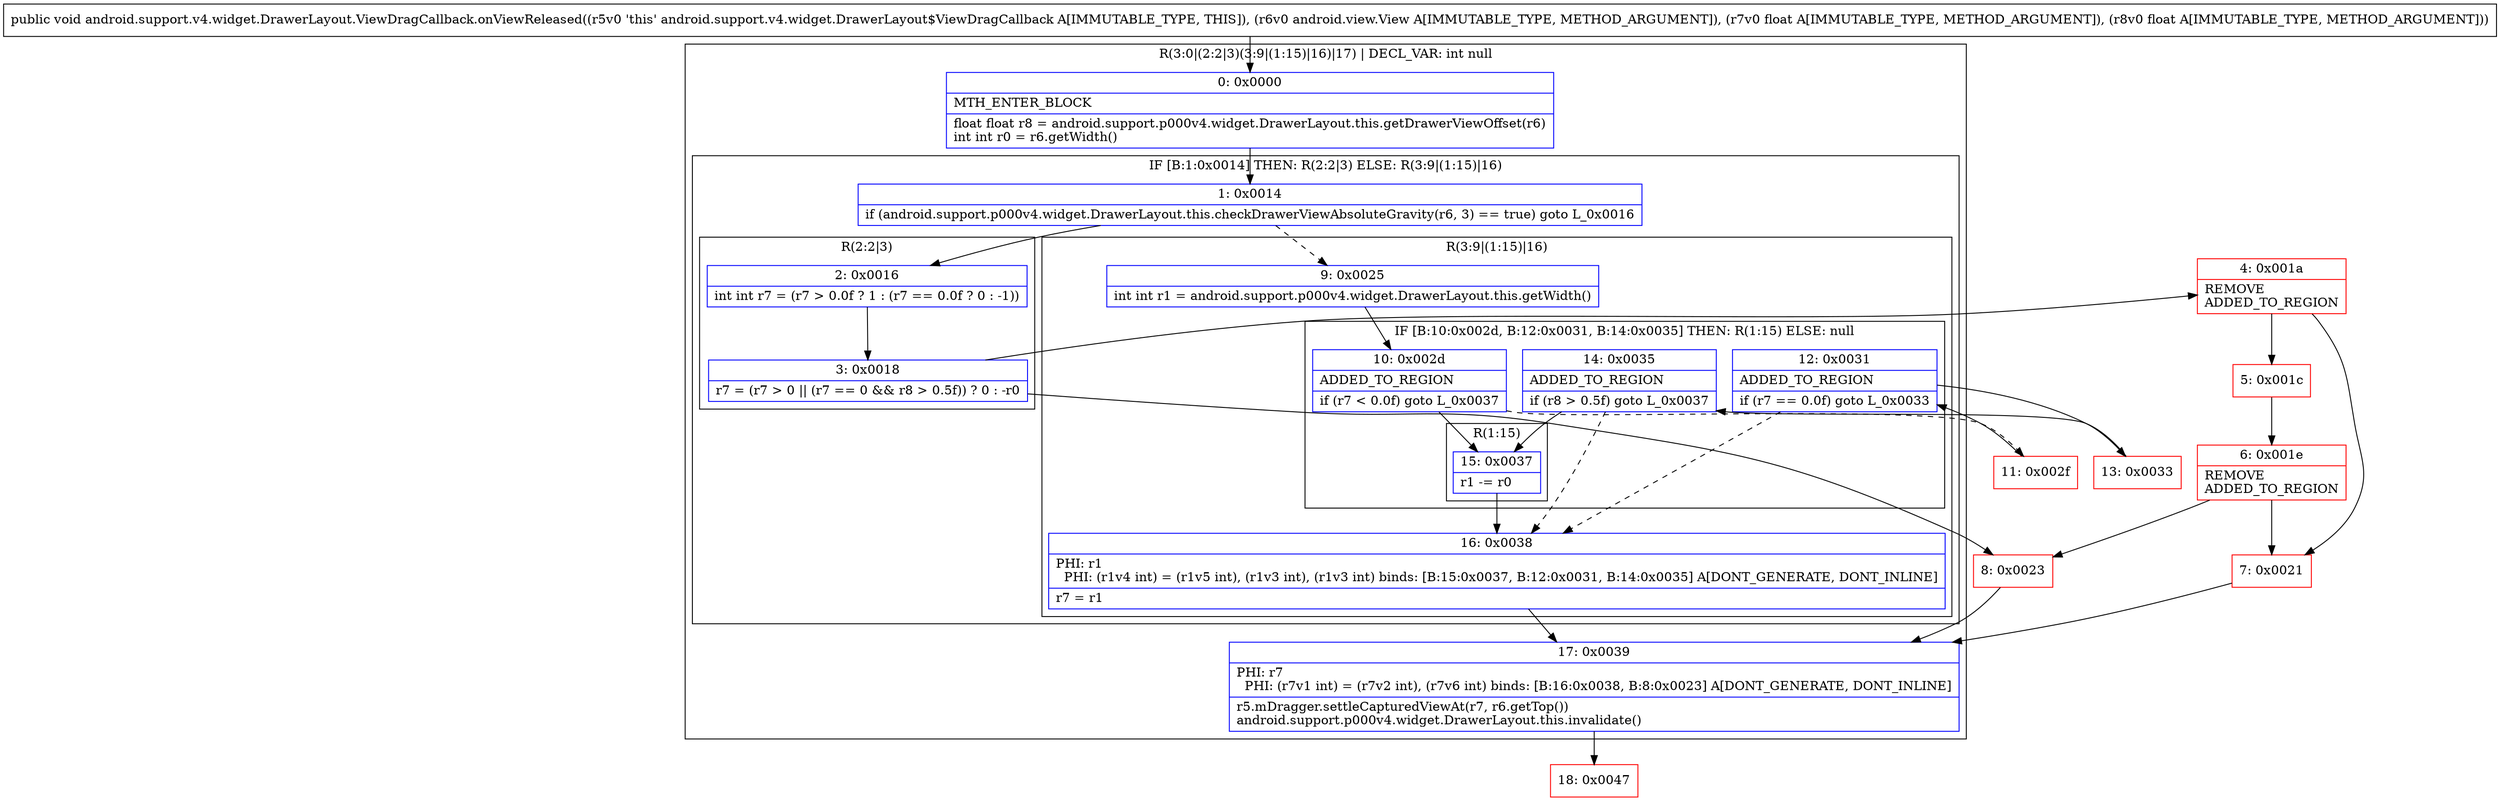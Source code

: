 digraph "CFG forandroid.support.v4.widget.DrawerLayout.ViewDragCallback.onViewReleased(Landroid\/view\/View;FF)V" {
subgraph cluster_Region_1326986066 {
label = "R(3:0|(2:2|3)(3:9|(1:15)|16)|17) | DECL_VAR: int null\l";
node [shape=record,color=blue];
Node_0 [shape=record,label="{0\:\ 0x0000|MTH_ENTER_BLOCK\l|float float r8 = android.support.p000v4.widget.DrawerLayout.this.getDrawerViewOffset(r6)\lint int r0 = r6.getWidth()\l}"];
subgraph cluster_IfRegion_959448595 {
label = "IF [B:1:0x0014] THEN: R(2:2|3) ELSE: R(3:9|(1:15)|16)";
node [shape=record,color=blue];
Node_1 [shape=record,label="{1\:\ 0x0014|if (android.support.p000v4.widget.DrawerLayout.this.checkDrawerViewAbsoluteGravity(r6, 3) == true) goto L_0x0016\l}"];
subgraph cluster_Region_1595797754 {
label = "R(2:2|3)";
node [shape=record,color=blue];
Node_2 [shape=record,label="{2\:\ 0x0016|int int r7 = (r7 \> 0.0f ? 1 : (r7 == 0.0f ? 0 : \-1))\l}"];
Node_3 [shape=record,label="{3\:\ 0x0018|r7 = (r7 \> 0 \|\| (r7 == 0 && r8 \> 0.5f)) ? 0 : \-r0\l}"];
}
subgraph cluster_Region_1947615838 {
label = "R(3:9|(1:15)|16)";
node [shape=record,color=blue];
Node_9 [shape=record,label="{9\:\ 0x0025|int int r1 = android.support.p000v4.widget.DrawerLayout.this.getWidth()\l}"];
subgraph cluster_IfRegion_1813016606 {
label = "IF [B:10:0x002d, B:12:0x0031, B:14:0x0035] THEN: R(1:15) ELSE: null";
node [shape=record,color=blue];
Node_10 [shape=record,label="{10\:\ 0x002d|ADDED_TO_REGION\l|if (r7 \< 0.0f) goto L_0x0037\l}"];
Node_12 [shape=record,label="{12\:\ 0x0031|ADDED_TO_REGION\l|if (r7 == 0.0f) goto L_0x0033\l}"];
Node_14 [shape=record,label="{14\:\ 0x0035|ADDED_TO_REGION\l|if (r8 \> 0.5f) goto L_0x0037\l}"];
subgraph cluster_Region_2056944892 {
label = "R(1:15)";
node [shape=record,color=blue];
Node_15 [shape=record,label="{15\:\ 0x0037|r1 \-= r0\l}"];
}
}
Node_16 [shape=record,label="{16\:\ 0x0038|PHI: r1 \l  PHI: (r1v4 int) = (r1v5 int), (r1v3 int), (r1v3 int) binds: [B:15:0x0037, B:12:0x0031, B:14:0x0035] A[DONT_GENERATE, DONT_INLINE]\l|r7 = r1\l}"];
}
}
Node_17 [shape=record,label="{17\:\ 0x0039|PHI: r7 \l  PHI: (r7v1 int) = (r7v2 int), (r7v6 int) binds: [B:16:0x0038, B:8:0x0023] A[DONT_GENERATE, DONT_INLINE]\l|r5.mDragger.settleCapturedViewAt(r7, r6.getTop())\landroid.support.p000v4.widget.DrawerLayout.this.invalidate()\l}"];
}
Node_4 [shape=record,color=red,label="{4\:\ 0x001a|REMOVE\lADDED_TO_REGION\l}"];
Node_5 [shape=record,color=red,label="{5\:\ 0x001c}"];
Node_6 [shape=record,color=red,label="{6\:\ 0x001e|REMOVE\lADDED_TO_REGION\l}"];
Node_7 [shape=record,color=red,label="{7\:\ 0x0021}"];
Node_8 [shape=record,color=red,label="{8\:\ 0x0023}"];
Node_11 [shape=record,color=red,label="{11\:\ 0x002f}"];
Node_13 [shape=record,color=red,label="{13\:\ 0x0033}"];
Node_18 [shape=record,color=red,label="{18\:\ 0x0047}"];
MethodNode[shape=record,label="{public void android.support.v4.widget.DrawerLayout.ViewDragCallback.onViewReleased((r5v0 'this' android.support.v4.widget.DrawerLayout$ViewDragCallback A[IMMUTABLE_TYPE, THIS]), (r6v0 android.view.View A[IMMUTABLE_TYPE, METHOD_ARGUMENT]), (r7v0 float A[IMMUTABLE_TYPE, METHOD_ARGUMENT]), (r8v0 float A[IMMUTABLE_TYPE, METHOD_ARGUMENT])) }"];
MethodNode -> Node_0;
Node_0 -> Node_1;
Node_1 -> Node_2;
Node_1 -> Node_9[style=dashed];
Node_2 -> Node_3;
Node_3 -> Node_4;
Node_3 -> Node_8;
Node_9 -> Node_10;
Node_10 -> Node_11[style=dashed];
Node_10 -> Node_15;
Node_12 -> Node_13;
Node_12 -> Node_16[style=dashed];
Node_14 -> Node_15;
Node_14 -> Node_16[style=dashed];
Node_15 -> Node_16;
Node_16 -> Node_17;
Node_17 -> Node_18;
Node_4 -> Node_5;
Node_4 -> Node_7;
Node_5 -> Node_6;
Node_6 -> Node_7;
Node_6 -> Node_8;
Node_7 -> Node_17;
Node_8 -> Node_17;
Node_11 -> Node_12;
Node_13 -> Node_14;
}

